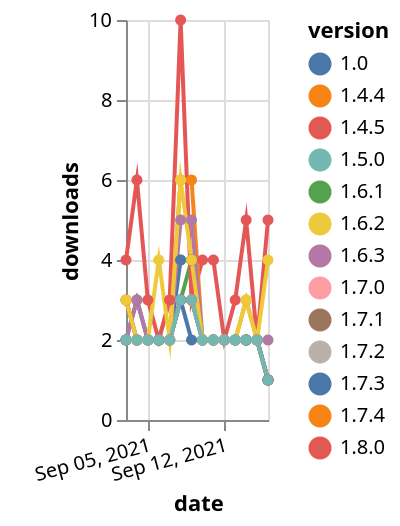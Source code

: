 {"$schema": "https://vega.github.io/schema/vega-lite/v5.json", "description": "A simple bar chart with embedded data.", "data": {"values": [{"date": "2021-09-03", "total": 1269, "delta": 2, "version": "1.7.4"}, {"date": "2021-09-04", "total": 1271, "delta": 2, "version": "1.7.4"}, {"date": "2021-09-05", "total": 1273, "delta": 2, "version": "1.7.4"}, {"date": "2021-09-06", "total": 1275, "delta": 2, "version": "1.7.4"}, {"date": "2021-09-07", "total": 1278, "delta": 3, "version": "1.7.4"}, {"date": "2021-09-08", "total": 1282, "delta": 4, "version": "1.7.4"}, {"date": "2021-09-09", "total": 1286, "delta": 4, "version": "1.7.4"}, {"date": "2021-09-10", "total": 1288, "delta": 2, "version": "1.7.4"}, {"date": "2021-09-11", "total": 1290, "delta": 2, "version": "1.7.4"}, {"date": "2021-09-12", "total": 1292, "delta": 2, "version": "1.7.4"}, {"date": "2021-09-13", "total": 1294, "delta": 2, "version": "1.7.4"}, {"date": "2021-09-14", "total": 1297, "delta": 3, "version": "1.7.4"}, {"date": "2021-09-15", "total": 1299, "delta": 2, "version": "1.7.4"}, {"date": "2021-09-16", "total": 1300, "delta": 1, "version": "1.7.4"}, {"date": "2021-09-03", "total": 1781, "delta": 2, "version": "1.7.3"}, {"date": "2021-09-04", "total": 1784, "delta": 3, "version": "1.7.3"}, {"date": "2021-09-05", "total": 1786, "delta": 2, "version": "1.7.3"}, {"date": "2021-09-06", "total": 1788, "delta": 2, "version": "1.7.3"}, {"date": "2021-09-07", "total": 1790, "delta": 2, "version": "1.7.3"}, {"date": "2021-09-08", "total": 1794, "delta": 4, "version": "1.7.3"}, {"date": "2021-09-09", "total": 1798, "delta": 4, "version": "1.7.3"}, {"date": "2021-09-10", "total": 1800, "delta": 2, "version": "1.7.3"}, {"date": "2021-09-11", "total": 1802, "delta": 2, "version": "1.7.3"}, {"date": "2021-09-12", "total": 1804, "delta": 2, "version": "1.7.3"}, {"date": "2021-09-13", "total": 1806, "delta": 2, "version": "1.7.3"}, {"date": "2021-09-14", "total": 1808, "delta": 2, "version": "1.7.3"}, {"date": "2021-09-15", "total": 1810, "delta": 2, "version": "1.7.3"}, {"date": "2021-09-16", "total": 1811, "delta": 1, "version": "1.7.3"}, {"date": "2021-09-03", "total": 2379, "delta": 2, "version": "1.6.1"}, {"date": "2021-09-04", "total": 2381, "delta": 2, "version": "1.6.1"}, {"date": "2021-09-05", "total": 2383, "delta": 2, "version": "1.6.1"}, {"date": "2021-09-06", "total": 2385, "delta": 2, "version": "1.6.1"}, {"date": "2021-09-07", "total": 2387, "delta": 2, "version": "1.6.1"}, {"date": "2021-09-08", "total": 2390, "delta": 3, "version": "1.6.1"}, {"date": "2021-09-09", "total": 2394, "delta": 4, "version": "1.6.1"}, {"date": "2021-09-10", "total": 2396, "delta": 2, "version": "1.6.1"}, {"date": "2021-09-11", "total": 2398, "delta": 2, "version": "1.6.1"}, {"date": "2021-09-12", "total": 2400, "delta": 2, "version": "1.6.1"}, {"date": "2021-09-13", "total": 2402, "delta": 2, "version": "1.6.1"}, {"date": "2021-09-14", "total": 2404, "delta": 2, "version": "1.6.1"}, {"date": "2021-09-15", "total": 2406, "delta": 2, "version": "1.6.1"}, {"date": "2021-09-16", "total": 2407, "delta": 1, "version": "1.6.1"}, {"date": "2021-09-03", "total": 129, "delta": 4, "version": "1.8.0"}, {"date": "2021-09-04", "total": 135, "delta": 6, "version": "1.8.0"}, {"date": "2021-09-05", "total": 138, "delta": 3, "version": "1.8.0"}, {"date": "2021-09-06", "total": 140, "delta": 2, "version": "1.8.0"}, {"date": "2021-09-07", "total": 143, "delta": 3, "version": "1.8.0"}, {"date": "2021-09-08", "total": 153, "delta": 10, "version": "1.8.0"}, {"date": "2021-09-09", "total": 156, "delta": 3, "version": "1.8.0"}, {"date": "2021-09-10", "total": 160, "delta": 4, "version": "1.8.0"}, {"date": "2021-09-11", "total": 164, "delta": 4, "version": "1.8.0"}, {"date": "2021-09-12", "total": 166, "delta": 2, "version": "1.8.0"}, {"date": "2021-09-13", "total": 169, "delta": 3, "version": "1.8.0"}, {"date": "2021-09-14", "total": 174, "delta": 5, "version": "1.8.0"}, {"date": "2021-09-15", "total": 176, "delta": 2, "version": "1.8.0"}, {"date": "2021-09-16", "total": 181, "delta": 5, "version": "1.8.0"}, {"date": "2021-09-03", "total": 4111, "delta": 3, "version": "1.4.4"}, {"date": "2021-09-04", "total": 4113, "delta": 2, "version": "1.4.4"}, {"date": "2021-09-05", "total": 4115, "delta": 2, "version": "1.4.4"}, {"date": "2021-09-06", "total": 4117, "delta": 2, "version": "1.4.4"}, {"date": "2021-09-07", "total": 4119, "delta": 2, "version": "1.4.4"}, {"date": "2021-09-08", "total": 4125, "delta": 6, "version": "1.4.4"}, {"date": "2021-09-09", "total": 4131, "delta": 6, "version": "1.4.4"}, {"date": "2021-09-10", "total": 4133, "delta": 2, "version": "1.4.4"}, {"date": "2021-09-11", "total": 4135, "delta": 2, "version": "1.4.4"}, {"date": "2021-09-12", "total": 4137, "delta": 2, "version": "1.4.4"}, {"date": "2021-09-13", "total": 4139, "delta": 2, "version": "1.4.4"}, {"date": "2021-09-14", "total": 4141, "delta": 2, "version": "1.4.4"}, {"date": "2021-09-15", "total": 4143, "delta": 2, "version": "1.4.4"}, {"date": "2021-09-16", "total": 4144, "delta": 1, "version": "1.4.4"}, {"date": "2021-09-03", "total": 1792, "delta": 2, "version": "1.7.1"}, {"date": "2021-09-04", "total": 1794, "delta": 2, "version": "1.7.1"}, {"date": "2021-09-05", "total": 1796, "delta": 2, "version": "1.7.1"}, {"date": "2021-09-06", "total": 1798, "delta": 2, "version": "1.7.1"}, {"date": "2021-09-07", "total": 1800, "delta": 2, "version": "1.7.1"}, {"date": "2021-09-08", "total": 1803, "delta": 3, "version": "1.7.1"}, {"date": "2021-09-09", "total": 1806, "delta": 3, "version": "1.7.1"}, {"date": "2021-09-10", "total": 1808, "delta": 2, "version": "1.7.1"}, {"date": "2021-09-11", "total": 1810, "delta": 2, "version": "1.7.1"}, {"date": "2021-09-12", "total": 1812, "delta": 2, "version": "1.7.1"}, {"date": "2021-09-13", "total": 1814, "delta": 2, "version": "1.7.1"}, {"date": "2021-09-14", "total": 1816, "delta": 2, "version": "1.7.1"}, {"date": "2021-09-15", "total": 1818, "delta": 2, "version": "1.7.1"}, {"date": "2021-09-16", "total": 1819, "delta": 1, "version": "1.7.1"}, {"date": "2021-09-03", "total": 2978, "delta": 2, "version": "1.6.3"}, {"date": "2021-09-04", "total": 2981, "delta": 3, "version": "1.6.3"}, {"date": "2021-09-05", "total": 2983, "delta": 2, "version": "1.6.3"}, {"date": "2021-09-06", "total": 2985, "delta": 2, "version": "1.6.3"}, {"date": "2021-09-07", "total": 2987, "delta": 2, "version": "1.6.3"}, {"date": "2021-09-08", "total": 2992, "delta": 5, "version": "1.6.3"}, {"date": "2021-09-09", "total": 2997, "delta": 5, "version": "1.6.3"}, {"date": "2021-09-10", "total": 2999, "delta": 2, "version": "1.6.3"}, {"date": "2021-09-11", "total": 3001, "delta": 2, "version": "1.6.3"}, {"date": "2021-09-12", "total": 3003, "delta": 2, "version": "1.6.3"}, {"date": "2021-09-13", "total": 3005, "delta": 2, "version": "1.6.3"}, {"date": "2021-09-14", "total": 3007, "delta": 2, "version": "1.6.3"}, {"date": "2021-09-15", "total": 3009, "delta": 2, "version": "1.6.3"}, {"date": "2021-09-16", "total": 3011, "delta": 2, "version": "1.6.3"}, {"date": "2021-09-03", "total": 2006, "delta": 2, "version": "1.7.2"}, {"date": "2021-09-04", "total": 2008, "delta": 2, "version": "1.7.2"}, {"date": "2021-09-05", "total": 2010, "delta": 2, "version": "1.7.2"}, {"date": "2021-09-06", "total": 2012, "delta": 2, "version": "1.7.2"}, {"date": "2021-09-07", "total": 2014, "delta": 2, "version": "1.7.2"}, {"date": "2021-09-08", "total": 2017, "delta": 3, "version": "1.7.2"}, {"date": "2021-09-09", "total": 2020, "delta": 3, "version": "1.7.2"}, {"date": "2021-09-10", "total": 2022, "delta": 2, "version": "1.7.2"}, {"date": "2021-09-11", "total": 2024, "delta": 2, "version": "1.7.2"}, {"date": "2021-09-12", "total": 2026, "delta": 2, "version": "1.7.2"}, {"date": "2021-09-13", "total": 2028, "delta": 2, "version": "1.7.2"}, {"date": "2021-09-14", "total": 2030, "delta": 2, "version": "1.7.2"}, {"date": "2021-09-15", "total": 2032, "delta": 2, "version": "1.7.2"}, {"date": "2021-09-16", "total": 2033, "delta": 1, "version": "1.7.2"}, {"date": "2021-09-03", "total": 1963, "delta": 2, "version": "1.7.0"}, {"date": "2021-09-04", "total": 1965, "delta": 2, "version": "1.7.0"}, {"date": "2021-09-05", "total": 1967, "delta": 2, "version": "1.7.0"}, {"date": "2021-09-06", "total": 1969, "delta": 2, "version": "1.7.0"}, {"date": "2021-09-07", "total": 1971, "delta": 2, "version": "1.7.0"}, {"date": "2021-09-08", "total": 1974, "delta": 3, "version": "1.7.0"}, {"date": "2021-09-09", "total": 1977, "delta": 3, "version": "1.7.0"}, {"date": "2021-09-10", "total": 1979, "delta": 2, "version": "1.7.0"}, {"date": "2021-09-11", "total": 1981, "delta": 2, "version": "1.7.0"}, {"date": "2021-09-12", "total": 1983, "delta": 2, "version": "1.7.0"}, {"date": "2021-09-13", "total": 1985, "delta": 2, "version": "1.7.0"}, {"date": "2021-09-14", "total": 1987, "delta": 2, "version": "1.7.0"}, {"date": "2021-09-15", "total": 1989, "delta": 2, "version": "1.7.0"}, {"date": "2021-09-16", "total": 1990, "delta": 1, "version": "1.7.0"}, {"date": "2021-09-03", "total": 2681, "delta": 3, "version": "1.4.5"}, {"date": "2021-09-04", "total": 2683, "delta": 2, "version": "1.4.5"}, {"date": "2021-09-05", "total": 2685, "delta": 2, "version": "1.4.5"}, {"date": "2021-09-06", "total": 2687, "delta": 2, "version": "1.4.5"}, {"date": "2021-09-07", "total": 2689, "delta": 2, "version": "1.4.5"}, {"date": "2021-09-08", "total": 2692, "delta": 3, "version": "1.4.5"}, {"date": "2021-09-09", "total": 2695, "delta": 3, "version": "1.4.5"}, {"date": "2021-09-10", "total": 2697, "delta": 2, "version": "1.4.5"}, {"date": "2021-09-11", "total": 2699, "delta": 2, "version": "1.4.5"}, {"date": "2021-09-12", "total": 2701, "delta": 2, "version": "1.4.5"}, {"date": "2021-09-13", "total": 2703, "delta": 2, "version": "1.4.5"}, {"date": "2021-09-14", "total": 2705, "delta": 2, "version": "1.4.5"}, {"date": "2021-09-15", "total": 2707, "delta": 2, "version": "1.4.5"}, {"date": "2021-09-16", "total": 2708, "delta": 1, "version": "1.4.5"}, {"date": "2021-09-03", "total": 2619, "delta": 2, "version": "1.0"}, {"date": "2021-09-04", "total": 2621, "delta": 2, "version": "1.0"}, {"date": "2021-09-05", "total": 2623, "delta": 2, "version": "1.0"}, {"date": "2021-09-06", "total": 2625, "delta": 2, "version": "1.0"}, {"date": "2021-09-07", "total": 2627, "delta": 2, "version": "1.0"}, {"date": "2021-09-08", "total": 2630, "delta": 3, "version": "1.0"}, {"date": "2021-09-09", "total": 2632, "delta": 2, "version": "1.0"}, {"date": "2021-09-10", "total": 2634, "delta": 2, "version": "1.0"}, {"date": "2021-09-11", "total": 2636, "delta": 2, "version": "1.0"}, {"date": "2021-09-12", "total": 2638, "delta": 2, "version": "1.0"}, {"date": "2021-09-13", "total": 2640, "delta": 2, "version": "1.0"}, {"date": "2021-09-14", "total": 2642, "delta": 2, "version": "1.0"}, {"date": "2021-09-15", "total": 2644, "delta": 2, "version": "1.0"}, {"date": "2021-09-16", "total": 2645, "delta": 1, "version": "1.0"}, {"date": "2021-09-03", "total": 2914, "delta": 3, "version": "1.6.2"}, {"date": "2021-09-04", "total": 2916, "delta": 2, "version": "1.6.2"}, {"date": "2021-09-05", "total": 2918, "delta": 2, "version": "1.6.2"}, {"date": "2021-09-06", "total": 2922, "delta": 4, "version": "1.6.2"}, {"date": "2021-09-07", "total": 2924, "delta": 2, "version": "1.6.2"}, {"date": "2021-09-08", "total": 2930, "delta": 6, "version": "1.6.2"}, {"date": "2021-09-09", "total": 2934, "delta": 4, "version": "1.6.2"}, {"date": "2021-09-10", "total": 2936, "delta": 2, "version": "1.6.2"}, {"date": "2021-09-11", "total": 2938, "delta": 2, "version": "1.6.2"}, {"date": "2021-09-12", "total": 2940, "delta": 2, "version": "1.6.2"}, {"date": "2021-09-13", "total": 2942, "delta": 2, "version": "1.6.2"}, {"date": "2021-09-14", "total": 2945, "delta": 3, "version": "1.6.2"}, {"date": "2021-09-15", "total": 2947, "delta": 2, "version": "1.6.2"}, {"date": "2021-09-16", "total": 2951, "delta": 4, "version": "1.6.2"}, {"date": "2021-09-03", "total": 3055, "delta": 2, "version": "1.5.0"}, {"date": "2021-09-04", "total": 3057, "delta": 2, "version": "1.5.0"}, {"date": "2021-09-05", "total": 3059, "delta": 2, "version": "1.5.0"}, {"date": "2021-09-06", "total": 3061, "delta": 2, "version": "1.5.0"}, {"date": "2021-09-07", "total": 3063, "delta": 2, "version": "1.5.0"}, {"date": "2021-09-08", "total": 3066, "delta": 3, "version": "1.5.0"}, {"date": "2021-09-09", "total": 3069, "delta": 3, "version": "1.5.0"}, {"date": "2021-09-10", "total": 3071, "delta": 2, "version": "1.5.0"}, {"date": "2021-09-11", "total": 3073, "delta": 2, "version": "1.5.0"}, {"date": "2021-09-12", "total": 3075, "delta": 2, "version": "1.5.0"}, {"date": "2021-09-13", "total": 3077, "delta": 2, "version": "1.5.0"}, {"date": "2021-09-14", "total": 3079, "delta": 2, "version": "1.5.0"}, {"date": "2021-09-15", "total": 3081, "delta": 2, "version": "1.5.0"}, {"date": "2021-09-16", "total": 3082, "delta": 1, "version": "1.5.0"}]}, "width": "container", "mark": {"type": "line", "point": {"filled": true}}, "encoding": {"x": {"field": "date", "type": "temporal", "timeUnit": "yearmonthdate", "title": "date", "axis": {"labelAngle": -15}}, "y": {"field": "delta", "type": "quantitative", "title": "downloads"}, "color": {"field": "version", "type": "nominal"}, "tooltip": {"field": "delta"}}}